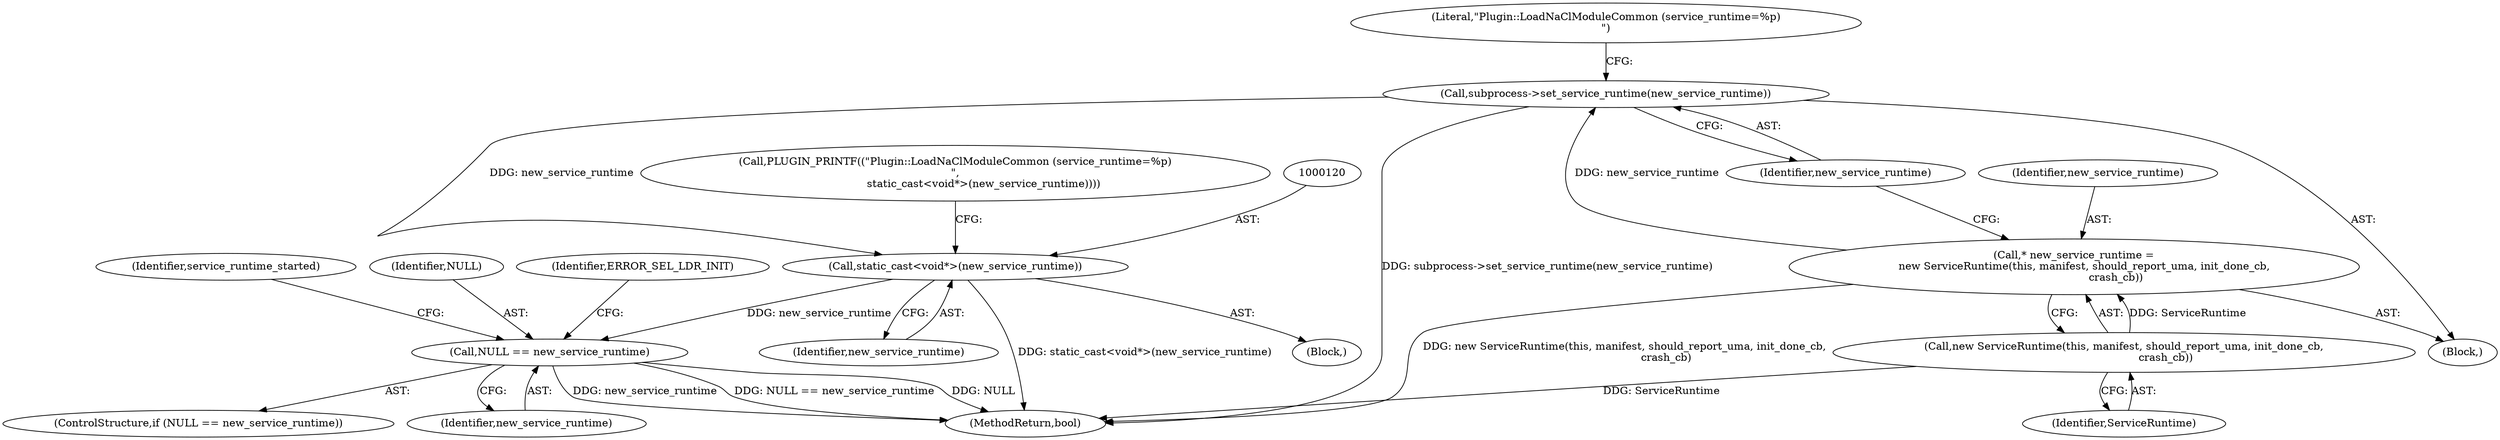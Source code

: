digraph "0_Chrome_3b0d77670a0613f409110817455d2137576b485a_17@pointer" {
"1000119" [label="(Call,static_cast<void*>(new_service_runtime))"];
"1000114" [label="(Call,subprocess->set_service_runtime(new_service_runtime))"];
"1000110" [label="(Call,* new_service_runtime =\n      new ServiceRuntime(this, manifest, should_report_uma, init_done_cb,\n                         crash_cb))"];
"1000112" [label="(Call,new ServiceRuntime(this, manifest, should_report_uma, init_done_cb,\n                         crash_cb))"];
"1000123" [label="(Call,NULL == new_service_runtime)"];
"1000108" [label="(Block,)"];
"1000136" [label="(Identifier,service_runtime_started)"];
"1000116" [label="(Call,PLUGIN_PRINTF((\"Plugin::LoadNaClModuleCommon (service_runtime=%p)\n\",\n                 static_cast<void*>(new_service_runtime))))"];
"1000115" [label="(Identifier,new_service_runtime)"];
"1000110" [label="(Call,* new_service_runtime =\n      new ServiceRuntime(this, manifest, should_report_uma, init_done_cb,\n                         crash_cb))"];
"1000112" [label="(Call,new ServiceRuntime(this, manifest, should_report_uma, init_done_cb,\n                         crash_cb))"];
"1000111" [label="(Identifier,new_service_runtime)"];
"1000122" [label="(ControlStructure,if (NULL == new_service_runtime))"];
"1000119" [label="(Call,static_cast<void*>(new_service_runtime))"];
"1000117" [label="(Block,)"];
"1000125" [label="(Identifier,new_service_runtime)"];
"1000124" [label="(Identifier,NULL)"];
"1000128" [label="(Identifier,ERROR_SEL_LDR_INIT)"];
"1000123" [label="(Call,NULL == new_service_runtime)"];
"1000118" [label="(Literal,\"Plugin::LoadNaClModuleCommon (service_runtime=%p)\n\")"];
"1000113" [label="(Identifier,ServiceRuntime)"];
"1000153" [label="(MethodReturn,bool)"];
"1000121" [label="(Identifier,new_service_runtime)"];
"1000114" [label="(Call,subprocess->set_service_runtime(new_service_runtime))"];
"1000119" -> "1000117"  [label="AST: "];
"1000119" -> "1000121"  [label="CFG: "];
"1000120" -> "1000119"  [label="AST: "];
"1000121" -> "1000119"  [label="AST: "];
"1000116" -> "1000119"  [label="CFG: "];
"1000119" -> "1000153"  [label="DDG: static_cast<void*>(new_service_runtime)"];
"1000114" -> "1000119"  [label="DDG: new_service_runtime"];
"1000119" -> "1000123"  [label="DDG: new_service_runtime"];
"1000114" -> "1000108"  [label="AST: "];
"1000114" -> "1000115"  [label="CFG: "];
"1000115" -> "1000114"  [label="AST: "];
"1000118" -> "1000114"  [label="CFG: "];
"1000114" -> "1000153"  [label="DDG: subprocess->set_service_runtime(new_service_runtime)"];
"1000110" -> "1000114"  [label="DDG: new_service_runtime"];
"1000110" -> "1000108"  [label="AST: "];
"1000110" -> "1000112"  [label="CFG: "];
"1000111" -> "1000110"  [label="AST: "];
"1000112" -> "1000110"  [label="AST: "];
"1000115" -> "1000110"  [label="CFG: "];
"1000110" -> "1000153"  [label="DDG: new ServiceRuntime(this, manifest, should_report_uma, init_done_cb,\n                         crash_cb)"];
"1000112" -> "1000110"  [label="DDG: ServiceRuntime"];
"1000112" -> "1000113"  [label="CFG: "];
"1000113" -> "1000112"  [label="AST: "];
"1000112" -> "1000153"  [label="DDG: ServiceRuntime"];
"1000123" -> "1000122"  [label="AST: "];
"1000123" -> "1000125"  [label="CFG: "];
"1000124" -> "1000123"  [label="AST: "];
"1000125" -> "1000123"  [label="AST: "];
"1000128" -> "1000123"  [label="CFG: "];
"1000136" -> "1000123"  [label="CFG: "];
"1000123" -> "1000153"  [label="DDG: new_service_runtime"];
"1000123" -> "1000153"  [label="DDG: NULL == new_service_runtime"];
"1000123" -> "1000153"  [label="DDG: NULL"];
}
